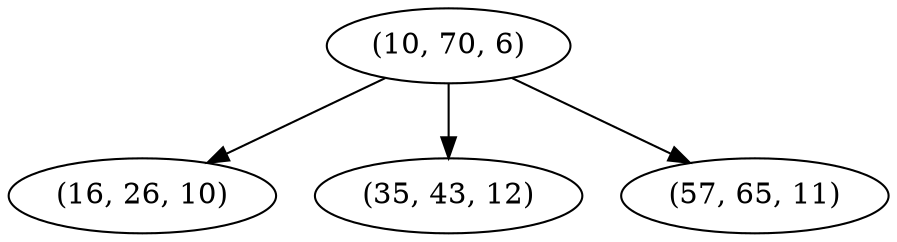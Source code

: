 digraph tree {
    "(10, 70, 6)";
    "(16, 26, 10)";
    "(35, 43, 12)";
    "(57, 65, 11)";
    "(10, 70, 6)" -> "(16, 26, 10)";
    "(10, 70, 6)" -> "(35, 43, 12)";
    "(10, 70, 6)" -> "(57, 65, 11)";
}

